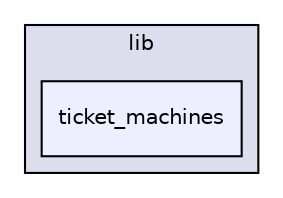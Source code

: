 digraph "lib/ticket_machines" {
  compound=true
  node [ fontsize="10", fontname="Helvetica"];
  edge [ labelfontsize="10", labelfontname="Helvetica"];
  subgraph clusterdir_97aefd0d527b934f1d99a682da8fe6a9 {
    graph [ bgcolor="#ddddee", pencolor="black", label="lib" fontname="Helvetica", fontsize="10", URL="dir_97aefd0d527b934f1d99a682da8fe6a9.html"]
  dir_6a7540adf67bdce3e0634a6e2e952793 [shape=box, label="ticket_machines", style="filled", fillcolor="#eeeeff", pencolor="black", URL="dir_6a7540adf67bdce3e0634a6e2e952793.html"];
  }
}

